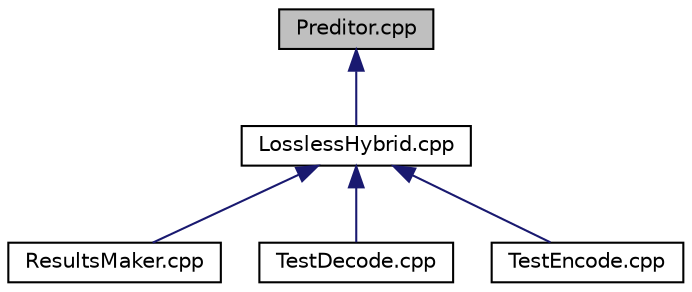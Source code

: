 digraph "Preditor.cpp"
{
 // LATEX_PDF_SIZE
  edge [fontname="Helvetica",fontsize="10",labelfontname="Helvetica",labelfontsize="10"];
  node [fontname="Helvetica",fontsize="10",shape=record];
  Node1 [label="Preditor.cpp",height=0.2,width=0.4,color="black", fillcolor="grey75", style="filled", fontcolor="black",tooltip="Class to encode and decode frames from a video based on with predictive tecnique was used."];
  Node1 -> Node2 [dir="back",color="midnightblue",fontsize="10",style="solid",fontname="Helvetica"];
  Node2 [label="LosslessHybrid.cpp",height=0.2,width=0.4,color="black", fillcolor="white", style="filled",URL="$LosslessHybrid_8cpp.html",tooltip="Class to encode and decode videos by blocks with inter frame encoding."];
  Node2 -> Node3 [dir="back",color="midnightblue",fontsize="10",style="solid",fontname="Helvetica"];
  Node3 [label="ResultsMaker.cpp",height=0.2,width=0.4,color="black", fillcolor="white", style="filled",URL="$ResultsMaker_8cpp.html",tooltip="Scrip to create results and see what are the best encoding params."];
  Node2 -> Node4 [dir="back",color="midnightblue",fontsize="10",style="solid",fontname="Helvetica"];
  Node4 [label="TestDecode.cpp",height=0.2,width=0.4,color="black", fillcolor="white", style="filled",URL="$TestDecode_8cpp.html",tooltip="Decode a video by passing the file it was encoded to."];
  Node2 -> Node5 [dir="back",color="midnightblue",fontsize="10",style="solid",fontname="Helvetica"];
  Node5 [label="TestEncode.cpp",height=0.2,width=0.4,color="black", fillcolor="white", style="filled",URL="$TestEncode_8cpp.html",tooltip="Encode a video file by hybrid encoding (intra and inter frame)"];
}
